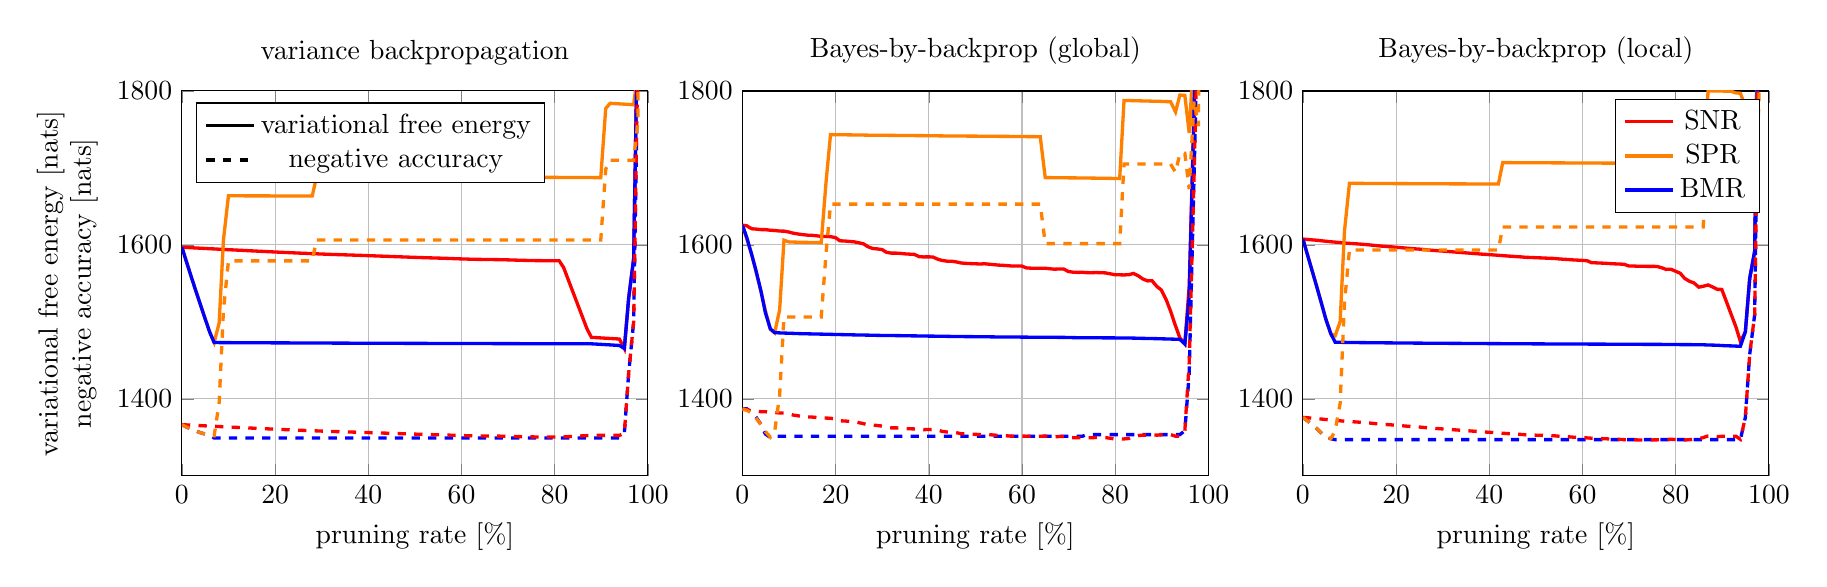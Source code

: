 % Recommended preamble:
\begin{tikzpicture}
\begin{groupplot}[group style={group size={3 by 1}, horizontal sep={1.2cm}}, width={7.5cm}]
    \nextgroupplot[xlabel={pruning rate [\%]}, ylabel={variational free energy [nats]\\ negative accuracy [nats]}, title={variance backpropagation}, ymin={1300}, ymax={1800}, xmin={0}, xmax={100}, legend pos={north west}, y label style={align={center}}, y tick label style={/pgf/number format/1000 sep={}}, grid={major}]
    \addplot[very thick, color={black}]
        table[row sep={\\}]
        {
            x  y  \\
            0  0  \\
        }
        ;
    \addlegendentry {variational free energy}
    \addplot[very thick, color={black}, dashed]
        table[row sep={\\}]
        {
            x  y  \\
            0  0  \\
        }
        ;
    \addlegendentry {negative accuracy}
    \addplot[very thick, color={red}]
        table[row sep={\\}]
        {
            x  y  \\
            0.0  1596.938  \\
            0.932  1596.628  \\
            1.997  1596.275  \\
            2.929  1595.967  \\
            3.995  1595.616  \\
            4.927  1595.31  \\
            5.992  1594.962  \\
            6.924  1594.712  \\
            7.989  1594.346  \\
            8.921  1594.063  \\
            9.987  1593.741  \\
            10.919  1593.46  \\
            11.984  1593.141  \\
            12.916  1592.857  \\
            13.981  1592.526  \\
            14.913  1592.239  \\
            15.979  1591.914  \\
            16.911  1591.632  \\
            17.976  1591.312  \\
            18.908  1591.036  \\
            19.973  1590.735  \\
            20.905  1590.473  \\
            21.971  1590.175  \\
            22.903  1589.916  \\
            23.968  1589.622  \\
            24.9  1589.366  \\
            25.965  1589.09  \\
            26.897  1588.851  \\
            27.963  1588.581  \\
            28.895  1588.38  \\
            29.96  1588.08  \\
            30.892  1587.881  \\
            31.957  1587.615  \\
            32.889  1587.428  \\
            33.955  1587.217  \\
            34.887  1587.036  \\
            35.952  1586.831  \\
            36.884  1586.654  \\
            37.949  1586.44  \\
            38.881  1586.23  \\
            39.947  1585.993  \\
            40.879  1585.788  \\
            41.944  1585.555  \\
            42.876  1585.354  \\
            43.941  1585.124  \\
            44.874  1584.907  \\
            45.939  1584.662  \\
            46.871  1584.451  \\
            47.936  1584.213  \\
            48.868  1584.008  \\
            49.933  1583.777  \\
            50.999  1583.549  \\
            51.931  1583.358  \\
            52.996  1583.152  \\
            53.928  1583.004  \\
            54.993  1582.795  \\
            55.925  1582.643  \\
            56.991  1582.448  \\
            57.923  1582.195  \\
            58.988  1581.955  \\
            59.92  1581.756  \\
            60.985  1581.567  \\
            61.917  1581.363  \\
            62.983  1581.204  \\
            63.915  1581.118  \\
            64.98  1581.024  \\
            65.912  1580.945  \\
            66.977  1580.859  \\
            67.909  1580.788  \\
            68.975  1580.693  \\
            69.907  1580.502  \\
            70.972  1580.296  \\
            71.904  1580.126  \\
            72.969  1579.944  \\
            73.901  1579.795  \\
            74.967  1579.637  \\
            75.899  1579.556  \\
            76.964  1579.482  \\
            77.896  1579.427  \\
            78.961  1579.373  \\
            79.893  1579.336  \\
            80.959  1579.302  \\
            81.891  1570.815  \\
            82.956  1553.871  \\
            83.888  1539.057  \\
            84.953  1522.141  \\
            85.885  1507.351  \\
            86.951  1490.462  \\
            87.883  1479.817  \\
            88.948  1479.432  \\
            89.88  1479.096  \\
            90.945  1478.711  \\
            91.877  1478.374  \\
            92.943  1477.99  \\
            93.875  1477.653  \\
            94.94  1465.378  \\
            95.872  1530.95  \\
            96.937  1581.796  \\
            97.87  1918.782  \\
            98.935  3453.68  \\
        }
        ;
    \addplot[very thick, color={orange}]
        table[row sep={\\}]
        {
            x  y  \\
            0.0  1596.938  \\
            0.932  1578.92  \\
            1.997  1558.686  \\
            2.929  1541.294  \\
            3.995  1521.776  \\
            4.927  1505.012  \\
            5.992  1486.21  \\
            6.924  1473.119  \\
            7.989  1498.558  \\
            8.921  1606.704  \\
            9.987  1663.751  \\
            10.919  1663.735  \\
            11.984  1663.718  \\
            12.916  1663.702  \\
            13.981  1663.684  \\
            14.913  1663.669  \\
            15.979  1663.651  \\
            16.911  1663.636  \\
            17.976  1663.618  \\
            18.908  1663.602  \\
            19.973  1663.584  \\
            20.905  1663.569  \\
            21.971  1663.551  \\
            22.903  1663.534  \\
            23.968  1663.515  \\
            24.9  1663.498  \\
            25.965  1663.479  \\
            26.897  1663.462  \\
            27.963  1663.443  \\
            28.895  1688.639  \\
            29.96  1688.62  \\
            30.892  1688.606  \\
            31.957  1688.587  \\
            32.889  1688.571  \\
            33.955  1688.554  \\
            34.887  1688.536  \\
            35.952  1688.511  \\
            36.884  1688.49  \\
            37.949  1688.466  \\
            38.881  1688.445  \\
            39.947  1688.42  \\
            40.879  1688.4  \\
            41.944  1688.384  \\
            42.876  1688.369  \\
            43.941  1688.353  \\
            44.874  1688.338  \\
            45.939  1688.322  \\
            46.871  1688.308  \\
            47.936  1688.284  \\
            48.868  1688.262  \\
            49.933  1688.237  \\
            50.999  1688.212  \\
            51.931  1688.191  \\
            52.996  1688.166  \\
            53.928  1688.149  \\
            54.993  1688.125  \\
            55.925  1688.107  \\
            56.991  1688.088  \\
            57.923  1688.067  \\
            58.988  1688.046  \\
            59.92  1688.03  \\
            60.985  1688.018  \\
            61.917  1688.004  \\
            62.983  1687.99  \\
            63.915  1687.978  \\
            64.98  1687.964  \\
            65.912  1687.952  \\
            66.977  1687.937  \\
            67.909  1687.924  \\
            68.975  1687.909  \\
            69.907  1687.896  \\
            70.972  1687.881  \\
            71.904  1687.868  \\
            72.969  1687.841  \\
            73.901  1687.816  \\
            74.967  1687.788  \\
            75.899  1687.763  \\
            76.964  1687.735  \\
            77.896  1687.71  \\
            78.961  1687.683  \\
            79.893  1687.66  \\
            80.959  1687.633  \\
            81.891  1687.61  \\
            82.956  1687.584  \\
            83.888  1687.56  \\
            84.953  1687.529  \\
            85.885  1687.495  \\
            86.951  1687.456  \\
            87.883  1687.421  \\
            88.948  1687.382  \\
            89.88  1687.348  \\
            90.945  1777.171  \\
            91.877  1783.922  \\
            92.943  1783.537  \\
            93.875  1783.2  \\
            94.94  1782.816  \\
            95.872  1782.479  \\
            96.937  1782.094  \\
            97.87  1826.646  \\
            98.935  3995.055  \\
        }
        ;
    \addplot[very thick, color={blue}]
        table[row sep={\\}]
        {
            x  y  \\
            0.0  1596.938  \\
            0.932  1578.92  \\
            1.997  1558.686  \\
            2.929  1541.294  \\
            3.995  1521.776  \\
            4.927  1505.012  \\
            5.992  1486.21  \\
            6.924  1473.056  \\
            7.989  1473.017  \\
            8.921  1472.983  \\
            9.987  1472.944  \\
            10.919  1472.909  \\
            11.984  1472.87  \\
            12.916  1472.836  \\
            13.981  1472.811  \\
            14.913  1472.789  \\
            15.979  1472.765  \\
            16.911  1472.743  \\
            17.976  1472.718  \\
            18.908  1472.696  \\
            19.973  1472.672  \\
            20.905  1472.651  \\
            21.971  1472.626  \\
            22.903  1472.605  \\
            23.968  1472.581  \\
            24.9  1472.559  \\
            25.965  1472.533  \\
            26.897  1472.508  \\
            27.963  1472.48  \\
            28.895  1472.455  \\
            29.96  1472.427  \\
            30.892  1472.402  \\
            31.957  1472.374  \\
            32.889  1472.351  \\
            33.955  1472.325  \\
            34.887  1472.301  \\
            35.952  1472.275  \\
            36.884  1472.252  \\
            37.949  1472.225  \\
            38.881  1472.208  \\
            39.947  1472.189  \\
            40.879  1472.172  \\
            41.944  1472.153  \\
            42.876  1472.136  \\
            43.941  1472.117  \\
            44.874  1472.099  \\
            45.939  1472.078  \\
            46.871  1472.059  \\
            47.936  1472.038  \\
            48.868  1472.019  \\
            49.933  1471.998  \\
            50.999  1471.979  \\
            51.931  1471.963  \\
            52.996  1471.945  \\
            53.928  1471.93  \\
            54.993  1471.912  \\
            55.925  1471.897  \\
            56.991  1471.879  \\
            57.923  1471.863  \\
            58.988  1471.846  \\
            59.92  1471.83  \\
            60.985  1471.812  \\
            61.917  1471.797  \\
            62.983  1471.779  \\
            63.915  1471.763  \\
            64.98  1471.746  \\
            65.912  1471.731  \\
            66.977  1471.713  \\
            67.909  1471.698  \\
            68.975  1471.68  \\
            69.907  1471.665  \\
            70.972  1471.649  \\
            71.904  1471.635  \\
            72.969  1471.618  \\
            73.901  1471.604  \\
            74.967  1471.588  \\
            75.899  1471.574  \\
            76.964  1471.559  \\
            77.896  1471.546  \\
            78.961  1471.531  \\
            79.893  1471.518  \\
            80.959  1471.503  \\
            81.891  1471.49  \\
            82.956  1471.476  \\
            83.888  1471.464  \\
            84.953  1471.45  \\
            85.885  1471.438  \\
            86.951  1471.424  \\
            87.883  1471.412  \\
            88.948  1471.074  \\
            89.88  1470.737  \\
            90.945  1470.352  \\
            91.877  1470.016  \\
            92.943  1469.631  \\
            93.875  1469.294  \\
            94.94  1465.378  \\
            95.872  1530.95  \\
            96.937  1581.796  \\
            97.87  1918.782  \\
            98.935  3453.68  \\
        }
        ;
    \addplot[very thick, color={blue}, dashed]
        table[row sep={\\}]
        {
            x  y  \\
            0.0  1366.374  \\
            0.932  1363.46  \\
            1.997  1360.489  \\
            2.929  1358.202  \\
            3.995  1355.946  \\
            4.927  1354.287  \\
            5.992  1352.748  \\
            6.924  1349.069  \\
            7.989  1349.069  \\
            8.921  1349.069  \\
            9.987  1349.069  \\
            10.919  1349.069  \\
            11.984  1349.069  \\
            12.916  1349.069  \\
            13.981  1349.069  \\
            14.913  1349.069  \\
            15.979  1349.069  \\
            16.911  1349.069  \\
            17.976  1349.069  \\
            18.908  1349.069  \\
            19.973  1349.069  \\
            20.905  1349.069  \\
            21.971  1349.069  \\
            22.903  1349.069  \\
            23.968  1349.069  \\
            24.9  1349.069  \\
            25.965  1349.069  \\
            26.897  1349.069  \\
            27.963  1349.069  \\
            28.895  1349.069  \\
            29.96  1349.069  \\
            30.892  1349.069  \\
            31.957  1349.069  \\
            32.889  1349.069  \\
            33.955  1349.069  \\
            34.887  1349.069  \\
            35.952  1349.069  \\
            36.884  1349.069  \\
            37.949  1349.069  \\
            38.881  1349.069  \\
            39.947  1349.069  \\
            40.879  1349.069  \\
            41.944  1349.069  \\
            42.876  1349.069  \\
            43.941  1349.069  \\
            44.874  1349.069  \\
            45.939  1349.069  \\
            46.871  1349.069  \\
            47.936  1349.069  \\
            48.868  1349.069  \\
            49.933  1349.069  \\
            50.999  1349.069  \\
            51.931  1349.069  \\
            52.996  1349.069  \\
            53.928  1349.069  \\
            54.993  1349.069  \\
            55.925  1349.069  \\
            56.991  1349.069  \\
            57.923  1349.069  \\
            58.988  1349.069  \\
            59.92  1349.069  \\
            60.985  1349.069  \\
            61.917  1349.069  \\
            62.983  1349.069  \\
            63.915  1349.069  \\
            64.98  1349.069  \\
            65.912  1349.069  \\
            66.977  1349.069  \\
            67.909  1349.069  \\
            68.975  1349.069  \\
            69.907  1349.069  \\
            70.972  1349.069  \\
            71.904  1349.069  \\
            72.969  1349.069  \\
            73.901  1349.069  \\
            74.967  1349.069  \\
            75.899  1349.069  \\
            76.964  1349.069  \\
            77.896  1349.069  \\
            78.961  1349.069  \\
            79.893  1349.069  \\
            80.959  1349.069  \\
            81.891  1349.069  \\
            82.956  1349.069  \\
            83.888  1349.069  \\
            84.953  1349.069  \\
            85.885  1349.069  \\
            86.951  1349.069  \\
            87.883  1349.069  \\
            88.948  1349.069  \\
            89.88  1349.069  \\
            90.945  1349.069  \\
            91.877  1349.069  \\
            92.943  1349.069  \\
            93.875  1349.069  \\
            94.94  1355.263  \\
            95.872  1433.384  \\
            96.937  1499.952  \\
            97.87  1852.99  \\
            98.935  3410.416  \\
        }
        ;
    \addplot[very thick, color={red}, dashed]
        table[row sep={\\}]
        {
            x  y  \\
            0.0  1366.374  \\
            0.932  1366.079  \\
            1.997  1365.743  \\
            2.929  1365.45  \\
            3.995  1365.117  \\
            4.927  1364.827  \\
            5.992  1364.496  \\
            6.924  1364.26  \\
            7.989  1363.914  \\
            8.921  1363.647  \\
            9.987  1363.342  \\
            10.919  1363.077  \\
            11.984  1362.776  \\
            12.916  1362.508  \\
            13.981  1362.196  \\
            14.913  1361.926  \\
            15.979  1361.62  \\
            16.911  1361.355  \\
            17.976  1361.054  \\
            18.908  1360.795  \\
            19.973  1360.511  \\
            20.905  1360.264  \\
            21.971  1359.984  \\
            22.903  1359.74  \\
            23.968  1359.464  \\
            24.9  1359.224  \\
            25.965  1358.964  \\
            26.897  1358.74  \\
            27.963  1358.486  \\
            28.895  1358.297  \\
            29.96  1358.015  \\
            30.892  1357.829  \\
            31.957  1357.58  \\
            32.889  1357.405  \\
            33.955  1357.208  \\
            34.887  1357.038  \\
            35.952  1356.848  \\
            36.884  1356.683  \\
            37.949  1356.486  \\
            38.881  1356.298  \\
            39.947  1356.085  \\
            40.879  1355.901  \\
            41.944  1355.693  \\
            42.876  1355.513  \\
            43.941  1355.307  \\
            44.874  1355.112  \\
            45.939  1354.892  \\
            46.871  1354.703  \\
            47.936  1354.49  \\
            48.868  1354.306  \\
            49.933  1354.1  \\
            50.999  1353.888  \\
            51.931  1353.711  \\
            52.996  1353.519  \\
            53.928  1353.383  \\
            54.993  1353.19  \\
            55.925  1353.051  \\
            56.991  1352.873  \\
            57.923  1352.641  \\
            58.988  1352.422  \\
            59.92  1352.242  \\
            60.985  1352.071  \\
            61.917  1351.889  \\
            62.983  1351.753  \\
            63.915  1351.69  \\
            64.98  1351.622  \\
            65.912  1351.567  \\
            66.977  1351.508  \\
            67.909  1351.46  \\
            68.975  1351.391  \\
            69.907  1351.225  \\
            70.972  1351.047  \\
            71.904  1350.902  \\
            72.969  1350.748  \\
            73.901  1350.624  \\
            74.967  1350.494  \\
            75.899  1350.446  \\
            76.964  1350.412  \\
            77.896  1350.391  \\
            78.961  1350.376  \\
            79.893  1350.373  \\
            80.959  1350.378  \\
            81.891  1350.537  \\
            82.956  1350.856  \\
            83.888  1351.147  \\
            84.953  1351.494  \\
            85.885  1351.808  \\
            86.951  1352.182  \\
            87.883  1352.423  \\
            88.948  1352.423  \\
            89.88  1352.423  \\
            90.945  1352.423  \\
            91.877  1352.423  \\
            92.943  1352.423  \\
            93.875  1352.423  \\
            94.94  1355.263  \\
            95.872  1433.384  \\
            96.937  1499.952  \\
            97.87  1852.99  \\
            98.935  3410.416  \\
        }
        ;
    \addplot[very thick, color={orange}, dashed]
        table[row sep={\\}]
        {
            x  y  \\
            0.0  1366.374  \\
            0.932  1363.46  \\
            1.997  1360.489  \\
            2.929  1358.202  \\
            3.995  1355.946  \\
            4.927  1354.287  \\
            5.992  1352.748  \\
            6.924  1351.91  \\
            7.989  1394.867  \\
            8.921  1515.657  \\
            9.987  1579.148  \\
            10.919  1579.148  \\
            11.984  1579.148  \\
            12.916  1579.148  \\
            13.981  1579.148  \\
            14.913  1579.148  \\
            15.979  1579.148  \\
            16.911  1579.148  \\
            17.976  1579.148  \\
            18.908  1579.148  \\
            19.973  1579.148  \\
            20.905  1579.148  \\
            21.971  1579.148  \\
            22.903  1579.148  \\
            23.968  1579.148  \\
            24.9  1579.148  \\
            25.965  1579.148  \\
            26.897  1579.148  \\
            27.963  1579.148  \\
            28.895  1606.35  \\
            29.96  1606.35  \\
            30.892  1606.35  \\
            31.957  1606.35  \\
            32.889  1606.35  \\
            33.955  1606.35  \\
            34.887  1606.35  \\
            35.952  1606.35  \\
            36.884  1606.35  \\
            37.949  1606.35  \\
            38.881  1606.35  \\
            39.947  1606.35  \\
            40.879  1606.35  \\
            41.944  1606.35  \\
            42.876  1606.35  \\
            43.941  1606.35  \\
            44.874  1606.35  \\
            45.939  1606.35  \\
            46.871  1606.35  \\
            47.936  1606.35  \\
            48.868  1606.35  \\
            49.933  1606.35  \\
            50.999  1606.35  \\
            51.931  1606.35  \\
            52.996  1606.35  \\
            53.928  1606.35  \\
            54.993  1606.35  \\
            55.925  1606.35  \\
            56.991  1606.35  \\
            57.923  1606.35  \\
            58.988  1606.35  \\
            59.92  1606.35  \\
            60.985  1606.35  \\
            61.917  1606.35  \\
            62.983  1606.35  \\
            63.915  1606.35  \\
            64.98  1606.35  \\
            65.912  1606.35  \\
            66.977  1606.35  \\
            67.909  1606.35  \\
            68.975  1606.35  \\
            69.907  1606.35  \\
            70.972  1606.35  \\
            71.904  1606.35  \\
            72.969  1606.35  \\
            73.901  1606.35  \\
            74.967  1606.35  \\
            75.899  1606.35  \\
            76.964  1606.35  \\
            77.896  1606.35  \\
            78.961  1606.35  \\
            79.893  1606.35  \\
            80.959  1606.35  \\
            81.891  1606.35  \\
            82.956  1606.35  \\
            83.888  1606.35  \\
            84.953  1606.35  \\
            85.885  1606.35  \\
            86.951  1606.35  \\
            87.883  1606.35  \\
            88.948  1606.35  \\
            89.88  1606.35  \\
            90.945  1698.333  \\
            91.877  1709.944  \\
            92.943  1709.944  \\
            93.875  1709.944  \\
            94.94  1709.944  \\
            95.872  1709.944  \\
            96.937  1709.944  \\
            97.87  1761.397  \\
            98.935  3952.77  \\
        }
        ;
    \nextgroupplot[xlabel={pruning rate [\%]}, title={Bayes-by-backprop (global)}, ymin={1300}, ymax={1800}, xmin={0}, xmax={100}, y tick label style={/pgf/number format/1000 sep={}}, grid={major}]
    \addplot[very thick, color={red}]
        table[row sep={\\}]
        {
            x  y  \\
            0.0  1625.652  \\
            0.932  1624.816  \\
            1.997  1620.902  \\
            2.929  1620.502  \\
            3.995  1619.82  \\
            4.927  1619.811  \\
            5.992  1619.01  \\
            6.924  1618.703  \\
            7.989  1617.941  \\
            8.921  1617.869  \\
            9.987  1616.674  \\
            10.919  1615.155  \\
            11.984  1614.102  \\
            12.916  1613.352  \\
            13.981  1612.614  \\
            14.913  1612.393  \\
            15.979  1611.766  \\
            16.911  1611.002  \\
            17.976  1610.944  \\
            18.908  1610.694  \\
            19.973  1609.472  \\
            20.905  1605.281  \\
            21.971  1605.016  \\
            22.903  1604.488  \\
            23.968  1603.953  \\
            24.9  1602.804  \\
            25.965  1601.409  \\
            26.897  1597.719  \\
            27.963  1595.301  \\
            28.895  1594.771  \\
            29.96  1593.953  \\
            30.892  1590.362  \\
            31.957  1589.274  \\
            32.889  1589.299  \\
            33.955  1588.917  \\
            34.887  1588.31  \\
            35.952  1587.922  \\
            36.884  1587.652  \\
            37.949  1584.684  \\
            38.881  1584.339  \\
            39.947  1584.452  \\
            40.879  1584.175  \\
            41.944  1581.337  \\
            42.876  1579.709  \\
            43.941  1578.795  \\
            44.874  1578.79  \\
            45.939  1577.802  \\
            46.871  1576.514  \\
            47.936  1575.964  \\
            48.868  1575.688  \\
            49.933  1575.445  \\
            50.999  1575.137  \\
            51.931  1575.452  \\
            52.996  1574.861  \\
            53.928  1574.272  \\
            54.993  1573.718  \\
            55.925  1573.433  \\
            56.991  1572.958  \\
            57.923  1572.471  \\
            58.988  1572.5  \\
            59.92  1572.489  \\
            60.985  1570.005  \\
            61.917  1569.733  \\
            62.983  1569.67  \\
            63.915  1569.578  \\
            64.98  1569.64  \\
            65.912  1568.99  \\
            66.977  1568.4  \\
            67.909  1568.685  \\
            68.975  1568.537  \\
            69.907  1565.464  \\
            70.972  1564.484  \\
            71.904  1564.259  \\
            72.969  1564.356  \\
            73.901  1563.905  \\
            74.967  1563.876  \\
            75.899  1564.031  \\
            76.964  1563.83  \\
            77.896  1563.575  \\
            78.961  1562.374  \\
            79.893  1561.25  \\
            80.959  1561.096  \\
            81.891  1560.932  \\
            82.956  1561.295  \\
            83.888  1562.91  \\
            84.953  1559.809  \\
            85.885  1555.823  \\
            86.951  1553.228  \\
            87.883  1553.488  \\
            88.948  1545.854  \\
            89.88  1541.423  \\
            90.945  1528.67  \\
            91.877  1513.973  \\
            92.943  1494.729  \\
            93.875  1479.068  \\
            94.94  1471.284  \\
            95.872  1546.109  \\
            96.937  1778.155  \\
            97.87  2003.824  \\
            98.935  3458.463  \\
        }
        ;
    \addplot[very thick, color={orange}]
        table[row sep={\\}]
        {
            x  y  \\
            0.0  1625.652  \\
            0.932  1607.959  \\
            1.997  1587.128  \\
            2.929  1565.199  \\
            3.995  1539.473  \\
            4.927  1514.84  \\
            5.992  1490.382  \\
            6.924  1485.732  \\
            7.989  1515.613  \\
            8.921  1606.07  \\
            9.987  1603.804  \\
            10.919  1603.634  \\
            11.984  1603.481  \\
            12.916  1603.326  \\
            13.981  1603.213  \\
            14.913  1603.088  \\
            15.979  1602.972  \\
            16.911  1602.884  \\
            17.976  1683.601  \\
            18.908  1743.268  \\
            19.973  1743.155  \\
            20.905  1743.065  \\
            21.971  1742.994  \\
            22.903  1742.952  \\
            23.968  1742.83  \\
            24.9  1742.789  \\
            25.965  1742.662  \\
            26.897  1742.558  \\
            27.963  1742.498  \\
            28.895  1742.438  \\
            29.96  1742.389  \\
            30.892  1742.353  \\
            31.957  1742.284  \\
            32.889  1742.226  \\
            33.955  1742.175  \\
            34.887  1742.133  \\
            35.952  1742.108  \\
            36.884  1742.005  \\
            37.949  1741.967  \\
            38.881  1741.923  \\
            39.947  1741.834  \\
            40.879  1741.755  \\
            41.944  1741.684  \\
            42.876  1741.59  \\
            43.941  1741.537  \\
            44.874  1741.483  \\
            45.939  1741.444  \\
            46.871  1741.429  \\
            47.936  1741.358  \\
            48.868  1741.305  \\
            49.933  1741.276  \\
            50.999  1741.231  \\
            51.931  1741.194  \\
            52.996  1741.116  \\
            53.928  1741.089  \\
            54.993  1741.025  \\
            55.925  1740.975  \\
            56.991  1740.946  \\
            57.923  1740.881  \\
            58.988  1740.847  \\
            59.92  1740.78  \\
            60.985  1740.68  \\
            61.917  1740.656  \\
            62.983  1740.608  \\
            63.915  1740.531  \\
            64.98  1687.421  \\
            65.912  1687.361  \\
            66.977  1687.293  \\
            67.909  1687.257  \\
            68.975  1687.175  \\
            69.907  1687.092  \\
            70.972  1687.04  \\
            71.904  1686.995  \\
            72.969  1686.926  \\
            73.901  1686.882  \\
            74.967  1686.76  \\
            75.899  1686.671  \\
            76.964  1686.569  \\
            77.896  1686.488  \\
            78.961  1686.388  \\
            79.893  1686.297  \\
            80.959  1686.219  \\
            81.891  1787.615  \\
            82.956  1787.51  \\
            83.888  1787.385  \\
            84.953  1787.215  \\
            85.885  1787.014  \\
            86.951  1786.914  \\
            87.883  1786.7  \\
            88.948  1786.591  \\
            89.88  1786.43  \\
            90.945  1786.141  \\
            91.877  1785.98  \\
            92.943  1772.741  \\
            93.875  1794.673  \\
            94.94  1794.224  \\
            95.872  1745.531  \\
            96.937  1858.23  \\
            97.87  1821.327  \\
            98.935  3591.223  \\
        }
        ;
    \addplot[very thick, color={blue}]
        table[row sep={\\}]
        {
            x  y  \\
            0.0  1625.652  \\
            0.932  1609.652  \\
            1.997  1587.325  \\
            2.929  1566.236  \\
            3.995  1539.473  \\
            4.927  1511.99  \\
            5.992  1490.878  \\
            6.924  1485.944  \\
            7.989  1485.635  \\
            8.921  1485.414  \\
            9.987  1485.187  \\
            10.919  1484.994  \\
            11.984  1484.739  \\
            12.916  1484.584  \\
            13.981  1484.431  \\
            14.913  1484.288  \\
            15.979  1484.149  \\
            16.911  1484.036  \\
            17.976  1483.88  \\
            18.908  1483.748  \\
            19.973  1483.581  \\
            20.905  1483.462  \\
            21.971  1483.316  \\
            22.903  1483.201  \\
            23.968  1483.035  \\
            24.9  1482.93  \\
            25.965  1482.814  \\
            26.897  1482.723  \\
            27.963  1482.592  \\
            28.895  1482.434  \\
            29.96  1482.321  \\
            30.892  1482.247  \\
            31.957  1482.183  \\
            32.889  1482.126  \\
            33.955  1482.039  \\
            34.887  1481.934  \\
            35.952  1481.823  \\
            36.884  1481.752  \\
            37.949  1481.669  \\
            38.881  1481.588  \\
            39.947  1481.464  \\
            40.879  1481.416  \\
            41.944  1481.314  \\
            42.876  1481.259  \\
            43.941  1481.141  \\
            44.874  1481.034  \\
            45.939  1480.921  \\
            46.871  1480.869  \\
            47.936  1480.814  \\
            48.868  1480.763  \\
            49.933  1480.718  \\
            50.999  1480.659  \\
            51.931  1480.611  \\
            52.996  1480.524  \\
            53.928  1480.421  \\
            54.993  1480.382  \\
            55.925  1480.361  \\
            56.991  1480.324  \\
            57.923  1480.277  \\
            58.988  1480.254  \\
            59.92  1480.148  \\
            60.985  1480.106  \\
            61.917  1480.045  \\
            62.983  1480.028  \\
            63.915  1479.994  \\
            64.98  1479.957  \\
            65.912  1479.922  \\
            66.977  1479.879  \\
            67.909  1479.839  \\
            68.975  1479.806  \\
            69.907  1479.659  \\
            70.972  1479.495  \\
            71.904  1479.4  \\
            72.969  1479.209  \\
            73.901  1479.386  \\
            74.967  1479.323  \\
            75.899  1479.281  \\
            76.964  1479.216  \\
            77.896  1479.176  \\
            78.961  1479.143  \\
            79.893  1479.115  \\
            80.959  1479.017  \\
            81.891  1478.983  \\
            82.956  1478.91  \\
            83.888  1478.87  \\
            84.953  1478.666  \\
            85.885  1478.525  \\
            86.951  1478.407  \\
            87.883  1478.28  \\
            88.948  1478.14  \\
            89.88  1477.94  \\
            90.945  1477.79  \\
            91.877  1477.616  \\
            92.943  1477.42  \\
            93.875  1477.208  \\
            94.94  1471.284  \\
            95.872  1532.012  \\
            96.937  1778.155  \\
            97.87  2003.824  \\
            98.935  3458.463  \\
        }
        ;
    \addplot[very thick, color={blue}, dashed]
        table[row sep={\\}]
        {
            x  y  \\
            0.0  1386.73  \\
            0.932  1386.984  \\
            1.997  1382.2  \\
            2.929  1376.173  \\
            3.995  1366.417  \\
            4.927  1354.232  \\
            5.992  1349.787  \\
            6.924  1351.372  \\
            7.989  1351.372  \\
            8.921  1351.372  \\
            9.987  1351.372  \\
            10.919  1351.372  \\
            11.984  1351.372  \\
            12.916  1351.372  \\
            13.981  1351.372  \\
            14.913  1351.372  \\
            15.979  1351.372  \\
            16.911  1351.372  \\
            17.976  1351.372  \\
            18.908  1351.372  \\
            19.973  1351.372  \\
            20.905  1351.372  \\
            21.971  1351.372  \\
            22.903  1351.372  \\
            23.968  1351.372  \\
            24.9  1351.372  \\
            25.965  1351.372  \\
            26.897  1351.372  \\
            27.963  1351.372  \\
            28.895  1351.372  \\
            29.96  1351.372  \\
            30.892  1351.372  \\
            31.957  1351.372  \\
            32.889  1351.372  \\
            33.955  1351.372  \\
            34.887  1351.372  \\
            35.952  1351.372  \\
            36.884  1351.372  \\
            37.949  1351.372  \\
            38.881  1351.372  \\
            39.947  1351.372  \\
            40.879  1351.372  \\
            41.944  1351.372  \\
            42.876  1351.372  \\
            43.941  1351.372  \\
            44.874  1351.372  \\
            45.939  1351.372  \\
            46.871  1351.372  \\
            47.936  1351.372  \\
            48.868  1351.372  \\
            49.933  1351.372  \\
            50.999  1351.372  \\
            51.931  1351.372  \\
            52.996  1351.372  \\
            53.928  1351.372  \\
            54.993  1351.372  \\
            55.925  1351.372  \\
            56.991  1351.372  \\
            57.923  1351.372  \\
            58.988  1351.372  \\
            59.92  1351.372  \\
            60.985  1351.372  \\
            61.917  1351.372  \\
            62.983  1351.372  \\
            63.915  1351.372  \\
            64.98  1351.372  \\
            65.912  1351.372  \\
            66.977  1351.372  \\
            67.909  1351.372  \\
            68.975  1351.372  \\
            69.907  1351.372  \\
            70.972  1351.372  \\
            71.904  1351.372  \\
            72.969  1351.372  \\
            73.901  1353.49  \\
            74.967  1353.49  \\
            75.899  1353.49  \\
            76.964  1353.49  \\
            77.896  1353.49  \\
            78.961  1353.49  \\
            79.893  1353.49  \\
            80.959  1353.49  \\
            81.891  1353.49  \\
            82.956  1353.49  \\
            83.888  1353.49  \\
            84.953  1353.49  \\
            85.885  1353.49  \\
            86.951  1353.49  \\
            87.883  1353.49  \\
            88.948  1353.49  \\
            89.88  1353.49  \\
            90.945  1353.49  \\
            91.877  1353.49  \\
            92.943  1353.49  \\
            93.875  1353.49  \\
            94.94  1358.407  \\
            95.872  1432.589  \\
            96.937  1694.193  \\
            97.87  1935.843  \\
            98.935  3414.228  \\
        }
        ;
    \addplot[very thick, color={red}, dashed]
        table[row sep={\\}]
        {
            x  y  \\
            0.0  1386.73  \\
            0.932  1385.918  \\
            1.997  1384.241  \\
            2.929  1383.87  \\
            3.995  1383.209  \\
            4.927  1383.241  \\
            5.992  1382.486  \\
            6.924  1382.226  \\
            7.989  1381.546  \\
            8.921  1381.513  \\
            9.987  1380.341  \\
            10.919  1378.85  \\
            11.984  1377.867  \\
            12.916  1377.138  \\
            13.981  1376.458  \\
            14.913  1376.262  \\
            15.979  1375.688  \\
            16.911  1374.984  \\
            17.976  1374.943  \\
            18.908  1374.737  \\
            19.973  1373.536  \\
            20.905  1371.406  \\
            21.971  1371.16  \\
            22.903  1370.67  \\
            23.968  1370.213  \\
            24.9  1369.099  \\
            25.965  1367.734  \\
            26.897  1366.237  \\
            27.963  1365.817  \\
            28.895  1365.323  \\
            29.96  1364.565  \\
            30.892  1363.201  \\
            31.957  1362.178  \\
            32.889  1362.265  \\
            33.955  1361.929  \\
            34.887  1361.377  \\
            35.952  1361.037  \\
            36.884  1360.856  \\
            37.949  1360.233  \\
            38.881  1359.92  \\
            39.947  1360.104  \\
            40.879  1359.889  \\
            41.944  1359.289  \\
            42.876  1357.689  \\
            43.941  1356.829  \\
            44.874  1356.871  \\
            45.939  1355.921  \\
            46.871  1354.715  \\
            47.936  1354.237  \\
            48.868  1354.001  \\
            49.933  1353.823  \\
            50.999  1353.593  \\
            51.931  1353.965  \\
            52.996  1353.433  \\
            53.928  1352.905  \\
            54.993  1352.439  \\
            55.925  1352.208  \\
            56.991  1351.8  \\
            57.923  1351.406  \\
            58.988  1351.523  \\
            59.92  1351.561  \\
            60.985  1351.417  \\
            61.917  1351.27  \\
            62.983  1351.342  \\
            63.915  1351.375  \\
            64.98  1351.565  \\
            65.912  1351.017  \\
            66.977  1350.553  \\
            67.909  1350.95  \\
            68.975  1350.953  \\
            69.907  1350.266  \\
            70.972  1349.505  \\
            71.904  1349.385  \\
            72.969  1349.616  \\
            73.901  1349.302  \\
            74.967  1349.451  \\
            75.899  1349.737  \\
            76.964  1349.747  \\
            77.896  1349.646  \\
            78.961  1348.682  \\
            79.893  1347.736  \\
            80.959  1347.802  \\
            81.891  1347.857  \\
            82.956  1348.472  \\
            83.888  1350.345  \\
            84.953  1352.158  \\
            85.885  1352.816  \\
            86.951  1352.812  \\
            87.883  1353.538  \\
            88.948  1352.745  \\
            89.88  1353.236  \\
            90.945  1353.552  \\
            91.877  1353.552  \\
            92.943  1351.372  \\
            93.875  1351.372  \\
            94.94  1358.407  \\
            95.872  1446.62  \\
            96.937  1694.193  \\
            97.87  1935.843  \\
            98.935  3414.228  \\
        }
        ;
    \addplot[very thick, color={orange}, dashed]
        table[row sep={\\}]
        {
            x  y  \\
            0.0  1386.73  \\
            0.932  1385.055  \\
            1.997  1381.507  \\
            2.929  1375.035  \\
            3.995  1366.417  \\
            4.927  1357.495  \\
            5.992  1350.145  \\
            6.924  1357.375  \\
            7.989  1404.804  \\
            8.921  1506.471  \\
            9.987  1506.182  \\
            10.919  1506.182  \\
            11.984  1506.182  \\
            12.916  1506.182  \\
            13.981  1506.182  \\
            14.913  1506.182  \\
            15.979  1506.182  \\
            16.911  1506.182  \\
            17.976  1590.704  \\
            18.908  1652.927  \\
            19.973  1652.927  \\
            20.905  1652.927  \\
            21.971  1652.927  \\
            22.903  1652.927  \\
            23.968  1652.927  \\
            24.9  1652.927  \\
            25.965  1652.927  \\
            26.897  1652.927  \\
            27.963  1652.927  \\
            28.895  1652.927  \\
            29.96  1652.927  \\
            30.892  1652.927  \\
            31.957  1652.927  \\
            32.889  1652.927  \\
            33.955  1652.927  \\
            34.887  1652.927  \\
            35.952  1652.927  \\
            36.884  1652.927  \\
            37.949  1652.927  \\
            38.881  1652.927  \\
            39.947  1652.927  \\
            40.879  1652.927  \\
            41.944  1652.927  \\
            42.876  1652.927  \\
            43.941  1652.927  \\
            44.874  1652.927  \\
            45.939  1652.927  \\
            46.871  1652.927  \\
            47.936  1652.927  \\
            48.868  1652.927  \\
            49.933  1652.927  \\
            50.999  1652.927  \\
            51.931  1652.927  \\
            52.996  1652.927  \\
            53.928  1652.927  \\
            54.993  1652.927  \\
            55.925  1652.927  \\
            56.991  1652.927  \\
            57.923  1652.927  \\
            58.988  1652.927  \\
            59.92  1652.927  \\
            60.985  1652.927  \\
            61.917  1652.927  \\
            62.983  1652.927  \\
            63.915  1652.927  \\
            64.98  1601.629  \\
            65.912  1601.629  \\
            66.977  1601.629  \\
            67.909  1601.629  \\
            68.975  1601.629  \\
            69.907  1601.629  \\
            70.972  1601.629  \\
            71.904  1601.629  \\
            72.969  1601.629  \\
            73.901  1601.629  \\
            74.967  1601.629  \\
            75.899  1601.629  \\
            76.964  1601.629  \\
            77.896  1601.629  \\
            78.961  1601.629  \\
            79.893  1601.629  \\
            80.959  1601.629  \\
            81.891  1705.008  \\
            82.956  1705.008  \\
            83.888  1705.008  \\
            84.953  1705.008  \\
            85.885  1705.008  \\
            86.951  1705.008  \\
            87.883  1705.008  \\
            88.948  1705.008  \\
            89.88  1705.008  \\
            90.945  1705.008  \\
            91.877  1705.008  \\
            92.943  1694.312  \\
            93.875  1718.916  \\
            94.94  1718.916  \\
            95.872  1672.478  \\
            96.937  1787.982  \\
            97.87  1754.222  \\
            98.935  3548.238  \\
        }
        ;
    \nextgroupplot[xlabel={pruning rate [\%]}, title={Bayes-by-backprop (local)}, ymin={1300}, ymax={1800}, xmin={0}, xmax={100}, y tick label style={/pgf/number format/1000 sep={}}, grid={major}]
    \addplot[very thick, color={red}]
        table[row sep={\\}]
        {
            x  y  \\
            0.0  1607.599  \\
            0.932  1607.079  \\
            1.997  1606.483  \\
            2.929  1606.055  \\
            3.995  1605.328  \\
            4.927  1604.721  \\
            5.992  1604.05  \\
            6.924  1603.574  \\
            7.989  1602.989  \\
            8.921  1602.45  \\
            9.987  1601.941  \\
            10.919  1601.594  \\
            11.984  1601.134  \\
            12.916  1600.722  \\
            13.981  1600.161  \\
            14.913  1599.563  \\
            15.979  1598.932  \\
            16.911  1598.365  \\
            17.976  1597.908  \\
            18.908  1597.493  \\
            19.973  1596.904  \\
            20.905  1596.507  \\
            21.971  1595.874  \\
            22.903  1595.422  \\
            23.968  1594.867  \\
            24.9  1594.533  \\
            25.965  1593.975  \\
            26.897  1593.384  \\
            27.963  1592.835  \\
            28.895  1592.409  \\
            29.96  1591.93  \\
            30.892  1591.521  \\
            31.957  1591.007  \\
            32.889  1590.573  \\
            33.955  1590.051  \\
            34.887  1589.608  \\
            35.952  1589.142  \\
            36.884  1588.694  \\
            37.949  1588.172  \\
            38.881  1587.76  \\
            39.947  1587.315  \\
            40.879  1586.936  \\
            41.944  1586.46  \\
            42.876  1586.024  \\
            43.941  1585.509  \\
            44.874  1585.179  \\
            45.939  1584.674  \\
            46.871  1584.351  \\
            47.936  1583.768  \\
            48.868  1583.667  \\
            49.933  1583.304  \\
            50.999  1583.107  \\
            51.931  1582.843  \\
            52.996  1582.552  \\
            53.928  1582.369  \\
            54.993  1581.726  \\
            55.925  1581.337  \\
            56.991  1580.971  \\
            57.923  1580.477  \\
            58.988  1580.157  \\
            59.92  1579.852  \\
            60.985  1579.4  \\
            61.917  1576.895  \\
            62.983  1576.606  \\
            63.915  1576.352  \\
            64.98  1576.07  \\
            65.912  1575.662  \\
            66.977  1575.308  \\
            67.909  1575.14  \\
            68.975  1574.673  \\
            69.907  1572.58  \\
            70.972  1572.504  \\
            71.904  1572.22  \\
            72.969  1572.182  \\
            73.901  1572.083  \\
            74.967  1572.024  \\
            75.899  1572.012  \\
            76.964  1570.374  \\
            77.896  1568.187  \\
            78.961  1568.349  \\
            79.893  1565.909  \\
            80.959  1563.174  \\
            81.891  1556.599  \\
            82.956  1552.658  \\
            83.888  1550.659  \\
            84.953  1545.05  \\
            85.885  1546.186  \\
            86.951  1547.937  \\
            87.883  1545.39  \\
            88.948  1542.181  \\
            89.88  1542.122  \\
            90.945  1525.173  \\
            91.877  1510.068  \\
            92.943  1493.046  \\
            93.875  1474.373  \\
            94.94  1486.886  \\
            95.872  1556.252  \\
            96.937  1591.499  \\
            97.87  1973.546  \\
            98.935  4240.241  \\
        }
        ;
    \addlegendentry {SNR}
    \addplot[very thick, color={orange}]
        table[row sep={\\}]
        {
            x  y  \\
            0.0  1607.599  \\
            0.932  1588.368  \\
            1.997  1566.057  \\
            2.929  1546.913  \\
            3.995  1523.651  \\
            4.927  1503.569  \\
            5.992  1484.434  \\
            6.924  1482.053  \\
            7.989  1500.271  \\
            8.921  1617.87  \\
            9.987  1680.025  \\
            10.919  1679.966  \\
            11.984  1679.915  \\
            12.916  1679.868  \\
            13.981  1679.818  \\
            14.913  1679.789  \\
            15.979  1679.756  \\
            16.911  1679.719  \\
            17.976  1679.683  \\
            18.908  1679.645  \\
            19.973  1679.604  \\
            20.905  1679.577  \\
            21.971  1679.553  \\
            22.903  1679.529  \\
            23.968  1679.49  \\
            24.9  1679.472  \\
            25.965  1679.441  \\
            26.897  1679.425  \\
            27.963  1679.394  \\
            28.895  1679.37  \\
            29.96  1679.339  \\
            30.892  1679.321  \\
            31.957  1679.284  \\
            32.889  1679.261  \\
            33.955  1679.237  \\
            34.887  1679.215  \\
            35.952  1679.194  \\
            36.884  1679.177  \\
            37.949  1679.149  \\
            38.881  1679.131  \\
            39.947  1679.113  \\
            40.879  1679.071  \\
            41.944  1679.044  \\
            42.876  1706.866  \\
            43.941  1706.847  \\
            44.874  1706.824  \\
            45.939  1706.792  \\
            46.871  1706.772  \\
            47.936  1706.745  \\
            48.868  1706.723  \\
            49.933  1706.69  \\
            50.999  1706.658  \\
            51.931  1706.615  \\
            52.996  1706.595  \\
            53.928  1706.579  \\
            54.993  1706.542  \\
            55.925  1706.505  \\
            56.991  1706.476  \\
            57.923  1706.453  \\
            58.988  1706.426  \\
            59.92  1706.411  \\
            60.985  1706.391  \\
            61.917  1706.347  \\
            62.983  1706.31  \\
            63.915  1706.277  \\
            64.98  1706.226  \\
            65.912  1706.201  \\
            66.977  1706.176  \\
            67.909  1706.147  \\
            68.975  1706.12  \\
            69.907  1706.068  \\
            70.972  1706.017  \\
            71.904  1705.987  \\
            72.969  1705.957  \\
            73.901  1705.94  \\
            74.967  1705.887  \\
            75.899  1705.838  \\
            76.964  1705.756  \\
            77.896  1705.725  \\
            78.961  1705.698  \\
            79.893  1705.656  \\
            80.959  1705.609  \\
            81.891  1705.564  \\
            82.956  1705.528  \\
            83.888  1705.496  \\
            84.953  1705.43  \\
            85.885  1705.337  \\
            86.951  1800.07  \\
            87.883  1799.983  \\
            88.948  1799.923  \\
            89.88  1799.855  \\
            90.945  1799.706  \\
            91.877  1799.467  \\
            92.943  1797.371  \\
            93.875  1797.075  \\
            94.94  1779.903  \\
            95.872  1779.519  \\
            96.937  1758.826  \\
            97.87  1848.885  \\
            98.935  3732.415  \\
        }
        ;
    \addlegendentry {SPR}
    \addplot[very thick, color={blue}]
        table[row sep={\\}]
        {
            x  y  \\
            0.0  1607.599  \\
            0.932  1588.089  \\
            1.997  1565.948  \\
            2.929  1546.437  \\
            3.995  1523.651  \\
            4.927  1503.354  \\
            5.992  1484.434  \\
            6.924  1473.55  \\
            7.989  1473.392  \\
            8.921  1473.303  \\
            9.987  1473.198  \\
            10.919  1473.116  \\
            11.984  1473.045  \\
            12.916  1472.977  \\
            13.981  1472.917  \\
            14.913  1472.857  \\
            15.979  1472.784  \\
            16.911  1472.741  \\
            17.976  1472.688  \\
            18.908  1472.636  \\
            19.973  1472.581  \\
            20.905  1472.529  \\
            21.971  1472.466  \\
            22.903  1472.417  \\
            23.968  1472.374  \\
            24.9  1472.323  \\
            25.965  1472.281  \\
            26.897  1472.244  \\
            27.963  1472.206  \\
            28.895  1472.168  \\
            29.96  1472.117  \\
            30.892  1472.074  \\
            31.957  1472.034  \\
            32.889  1472.003  \\
            33.955  1471.97  \\
            34.887  1471.915  \\
            35.952  1471.85  \\
            36.884  1471.825  \\
            37.949  1471.791  \\
            38.881  1471.766  \\
            39.947  1471.718  \\
            40.879  1471.687  \\
            41.944  1471.658  \\
            42.876  1471.627  \\
            43.941  1471.596  \\
            44.874  1471.557  \\
            45.939  1471.529  \\
            46.871  1471.508  \\
            47.936  1471.467  \\
            48.868  1471.427  \\
            49.933  1471.365  \\
            50.999  1471.337  \\
            51.931  1471.316  \\
            52.996  1471.284  \\
            53.928  1471.262  \\
            54.993  1471.238  \\
            55.925  1471.219  \\
            56.991  1471.188  \\
            57.923  1471.169  \\
            58.988  1471.131  \\
            59.92  1471.115  \\
            60.985  1471.091  \\
            61.917  1471.063  \\
            62.983  1471.041  \\
            63.915  1471.015  \\
            64.98  1470.994  \\
            65.912  1470.977  \\
            66.977  1470.957  \\
            67.909  1470.934  \\
            68.975  1470.849  \\
            69.907  1470.832  \\
            70.972  1470.811  \\
            71.904  1470.795  \\
            72.969  1470.759  \\
            73.901  1470.749  \\
            74.967  1470.737  \\
            75.899  1470.706  \\
            76.964  1470.669  \\
            77.896  1470.662  \\
            78.961  1470.615  \\
            79.893  1470.531  \\
            80.959  1470.425  \\
            81.891  1470.419  \\
            82.956  1470.372  \\
            83.888  1470.315  \\
            84.953  1470.229  \\
            85.885  1470.177  \\
            86.951  1469.907  \\
            87.883  1469.757  \\
            88.948  1469.589  \\
            89.88  1469.201  \\
            90.945  1468.909  \\
            91.877  1468.734  \\
            92.943  1468.451  \\
            93.875  1468.229  \\
            94.94  1486.886  \\
            95.872  1556.252  \\
            96.937  1591.499  \\
            97.87  1973.546  \\
            98.935  4240.241  \\
        }
        ;
    \addlegendentry {BMR}
    \addplot[very thick, color={blue}, dashed]
        table[row sep={\\}]
        {
            x  y  \\
            0.0  1375.86  \\
            0.932  1371.582  \\
            1.997  1366.431  \\
            2.929  1361.564  \\
            3.995  1355.354  \\
            4.927  1349.746  \\
            5.992  1348.097  \\
            6.924  1346.932  \\
            7.989  1346.932  \\
            8.921  1346.932  \\
            9.987  1346.932  \\
            10.919  1346.932  \\
            11.984  1346.932  \\
            12.916  1346.932  \\
            13.981  1346.932  \\
            14.913  1346.932  \\
            15.979  1346.932  \\
            16.911  1346.932  \\
            17.976  1346.932  \\
            18.908  1346.932  \\
            19.973  1346.932  \\
            20.905  1346.932  \\
            21.971  1346.932  \\
            22.903  1346.932  \\
            23.968  1346.932  \\
            24.9  1346.932  \\
            25.965  1346.932  \\
            26.897  1346.932  \\
            27.963  1346.932  \\
            28.895  1346.932  \\
            29.96  1346.932  \\
            30.892  1346.932  \\
            31.957  1346.932  \\
            32.889  1346.932  \\
            33.955  1346.932  \\
            34.887  1346.932  \\
            35.952  1346.932  \\
            36.884  1346.932  \\
            37.949  1346.932  \\
            38.881  1346.932  \\
            39.947  1346.932  \\
            40.879  1346.932  \\
            41.944  1346.932  \\
            42.876  1346.932  \\
            43.941  1346.932  \\
            44.874  1346.932  \\
            45.939  1346.932  \\
            46.871  1346.932  \\
            47.936  1346.932  \\
            48.868  1346.932  \\
            49.933  1346.932  \\
            50.999  1346.932  \\
            51.931  1346.932  \\
            52.996  1346.932  \\
            53.928  1346.932  \\
            54.993  1346.932  \\
            55.925  1346.932  \\
            56.991  1346.932  \\
            57.923  1346.932  \\
            58.988  1346.932  \\
            59.92  1346.932  \\
            60.985  1346.932  \\
            61.917  1346.932  \\
            62.983  1346.932  \\
            63.915  1346.932  \\
            64.98  1346.932  \\
            65.912  1346.932  \\
            66.977  1346.932  \\
            67.909  1346.932  \\
            68.975  1346.932  \\
            69.907  1346.932  \\
            70.972  1346.932  \\
            71.904  1346.932  \\
            72.969  1346.932  \\
            73.901  1346.932  \\
            74.967  1346.932  \\
            75.899  1346.932  \\
            76.964  1346.932  \\
            77.896  1346.932  \\
            78.961  1346.932  \\
            79.893  1346.932  \\
            80.959  1346.932  \\
            81.891  1346.932  \\
            82.956  1346.932  \\
            83.888  1346.932  \\
            84.953  1346.932  \\
            85.885  1346.932  \\
            86.951  1346.932  \\
            87.883  1346.932  \\
            88.948  1346.932  \\
            89.88  1346.932  \\
            90.945  1346.932  \\
            91.877  1346.932  \\
            92.943  1346.932  \\
            93.875  1346.932  \\
            94.94  1375.654  \\
            95.872  1457.713  \\
            96.937  1509.054  \\
            97.87  1907.641  \\
            98.935  4198.73  \\
        }
        ;
    \addplot[very thick, color={red}, dashed]
        table[row sep={\\}]
        {
            x  y  \\
            0.0  1375.86  \\
            0.932  1375.365  \\
            1.997  1374.792  \\
            2.929  1374.377  \\
            3.995  1373.665  \\
            4.927  1373.08  \\
            5.992  1372.427  \\
            6.924  1371.979  \\
            7.989  1371.422  \\
            8.921  1370.904  \\
            9.987  1370.425  \\
            10.919  1370.1  \\
            11.984  1369.66  \\
            12.916  1369.268  \\
            13.981  1368.721  \\
            14.913  1368.139  \\
            15.979  1367.525  \\
            16.911  1366.974  \\
            17.976  1366.539  \\
            18.908  1366.147  \\
            19.973  1365.58  \\
            20.905  1365.2  \\
            21.971  1364.597  \\
            22.903  1364.165  \\
            23.968  1363.641  \\
            24.9  1363.34  \\
            25.965  1362.795  \\
            26.897  1362.226  \\
            27.963  1361.716  \\
            28.895  1361.301  \\
            29.96  1360.85  \\
            30.892  1360.461  \\
            31.957  1359.969  \\
            32.889  1359.554  \\
            33.955  1359.074  \\
            34.887  1358.651  \\
            35.952  1358.221  \\
            36.884  1357.796  \\
            37.949  1357.3  \\
            38.881  1356.914  \\
            39.947  1356.5  \\
            40.879  1356.142  \\
            41.944  1355.682  \\
            42.876  1355.268  \\
            43.941  1354.772  \\
            44.874  1354.468  \\
            45.939  1353.991  \\
            46.871  1353.693  \\
            47.936  1353.141  \\
            48.868  1353.07  \\
            49.933  1352.746  \\
            50.999  1352.58  \\
            51.931  1352.353  \\
            52.996  1352.086  \\
            53.928  1351.927  \\
            54.993  1351.322  \\
            55.925  1350.968  \\
            56.991  1350.633  \\
            57.923  1350.172  \\
            58.988  1349.887  \\
            59.92  1349.625  \\
            60.985  1349.207  \\
            61.917  1348.784  \\
            62.983  1348.536  \\
            63.915  1348.32  \\
            64.98  1348.085  \\
            65.912  1347.72  \\
            66.977  1347.414  \\
            67.909  1347.3  \\
            68.975  1346.883  \\
            69.907  1346.797  \\
            70.972  1346.786  \\
            71.904  1346.56  \\
            72.969  1346.584  \\
            73.901  1346.539  \\
            74.967  1346.569  \\
            75.899  1346.631  \\
            76.964  1347.061  \\
            77.896  1347.086  \\
            78.961  1347.365  \\
            79.893  1347.116  \\
            80.959  1346.489  \\
            81.891  1346.362  \\
            82.956  1346.936  \\
            83.888  1347.348  \\
            84.953  1348.178  \\
            85.885  1349.61  \\
            86.951  1351.745  \\
            87.883  1351.595  \\
            88.948  1350.817  \\
            89.88  1351.236  \\
            90.945  1351.236  \\
            91.877  1351.236  \\
            92.943  1351.236  \\
            93.875  1347.349  \\
            94.94  1375.654  \\
            95.872  1457.713  \\
            96.937  1509.054  \\
            97.87  1907.641  \\
            98.935  4198.73  \\
        }
        ;
    \addplot[very thick, color={orange}, dashed]
        table[row sep={\\}]
        {
            x  y  \\
            0.0  1375.86  \\
            0.932  1371.599  \\
            1.997  1365.942  \\
            2.929  1361.578  \\
            3.995  1355.354  \\
            4.927  1350.107  \\
            5.992  1348.097  \\
            6.924  1358.503  \\
            7.989  1394.222  \\
            8.921  1524.646  \\
            9.987  1593.432  \\
            10.919  1593.432  \\
            11.984  1593.432  \\
            12.916  1593.432  \\
            13.981  1593.432  \\
            14.913  1593.432  \\
            15.979  1593.432  \\
            16.911  1593.432  \\
            17.976  1593.432  \\
            18.908  1593.432  \\
            19.973  1593.432  \\
            20.905  1593.432  \\
            21.971  1593.432  \\
            22.903  1593.432  \\
            23.968  1593.432  \\
            24.9  1593.432  \\
            25.965  1593.432  \\
            26.897  1593.432  \\
            27.963  1593.432  \\
            28.895  1593.432  \\
            29.96  1593.432  \\
            30.892  1593.432  \\
            31.957  1593.432  \\
            32.889  1593.432  \\
            33.955  1593.432  \\
            34.887  1593.432  \\
            35.952  1593.432  \\
            36.884  1593.432  \\
            37.949  1593.432  \\
            38.881  1593.432  \\
            39.947  1593.432  \\
            40.879  1593.432  \\
            41.944  1593.432  \\
            42.876  1623.204  \\
            43.941  1623.204  \\
            44.874  1623.204  \\
            45.939  1623.204  \\
            46.871  1623.204  \\
            47.936  1623.204  \\
            48.868  1623.204  \\
            49.933  1623.204  \\
            50.999  1623.204  \\
            51.931  1623.204  \\
            52.996  1623.204  \\
            53.928  1623.204  \\
            54.993  1623.204  \\
            55.925  1623.204  \\
            56.991  1623.204  \\
            57.923  1623.204  \\
            58.988  1623.204  \\
            59.92  1623.204  \\
            60.985  1623.204  \\
            61.917  1623.204  \\
            62.983  1623.204  \\
            63.915  1623.204  \\
            64.98  1623.204  \\
            65.912  1623.204  \\
            66.977  1623.204  \\
            67.909  1623.204  \\
            68.975  1623.204  \\
            69.907  1623.204  \\
            70.972  1623.204  \\
            71.904  1623.204  \\
            72.969  1623.204  \\
            73.901  1623.204  \\
            74.967  1623.204  \\
            75.899  1623.204  \\
            76.964  1623.204  \\
            77.896  1623.204  \\
            78.961  1623.204  \\
            79.893  1623.204  \\
            80.959  1623.204  \\
            81.891  1623.204  \\
            82.956  1623.204  \\
            83.888  1623.204  \\
            84.953  1623.204  \\
            85.885  1623.204  \\
            86.951  1720.136  \\
            87.883  1720.136  \\
            88.948  1720.136  \\
            89.88  1720.136  \\
            90.945  1720.136  \\
            91.877  1720.136  \\
            92.943  1720.686  \\
            93.875  1720.686  \\
            94.94  1705.809  \\
            95.872  1705.809  \\
            96.937  1688.009  \\
            97.87  1783.034  \\
            98.935  3690.419  \\
        }
        ;
\end{groupplot}
\end{tikzpicture}
